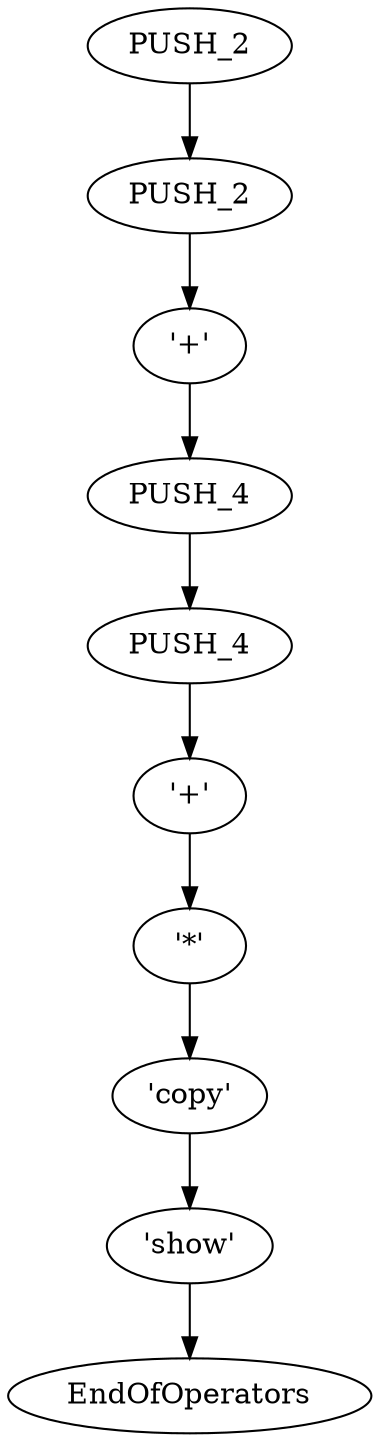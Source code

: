 digraph Source{
   Operator_0 [label=PUSH_2];
   Operator_0 -> Operator_1;
   Operator_1 [label=PUSH_2];
   Operator_1 -> Operator_2;
   Operator_2 [label="'+'"];
   Operator_2 -> Operator_3;
   Operator_3 [label=PUSH_4];
   Operator_3 -> Operator_4;
   Operator_4 [label=PUSH_4];
   Operator_4 -> Operator_5;
   Operator_5 [label="'+'"];
   Operator_5 -> Operator_6;
   Operator_6 [label="'*'"];
   Operator_6 -> Operator_7;
   Operator_7 [label="'copy'"];
   Operator_7 -> Operator_8;
   Operator_8 [label="'show'"];
   Operator_8 -> Operator_9;
   Operator_9 [label="EndOfOperators"];
}
